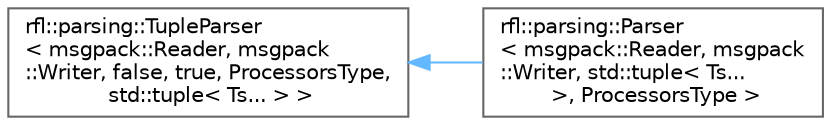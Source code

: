 digraph "类继承关系图"
{
 // LATEX_PDF_SIZE
  bgcolor="transparent";
  edge [fontname=Helvetica,fontsize=10,labelfontname=Helvetica,labelfontsize=10];
  node [fontname=Helvetica,fontsize=10,shape=box,height=0.2,width=0.4];
  rankdir="LR";
  Node0 [id="Node000000",label="rfl::parsing::TupleParser\l\< msgpack::Reader, msgpack\l::Writer, false, true, ProcessorsType,\l std::tuple\< Ts... \> \>",height=0.2,width=0.4,color="grey40", fillcolor="white", style="filled",URL="$structrfl_1_1parsing_1_1_tuple_parser.html",tooltip=" "];
  Node0 -> Node1 [id="edge5852_Node000000_Node000001",dir="back",color="steelblue1",style="solid",tooltip=" "];
  Node1 [id="Node000001",label="rfl::parsing::Parser\l\< msgpack::Reader, msgpack\l::Writer, std::tuple\< Ts...\l \>, ProcessorsType \>",height=0.2,width=0.4,color="grey40", fillcolor="white", style="filled",URL="$structrfl_1_1parsing_1_1_parser_3_01msgpack_1_1_reader_00_01msgpack_1_1_writer_00_01std_1_1tupledf7fb5ee95ca33d6c483f0cbe6ae3315.html",tooltip=" "];
}
